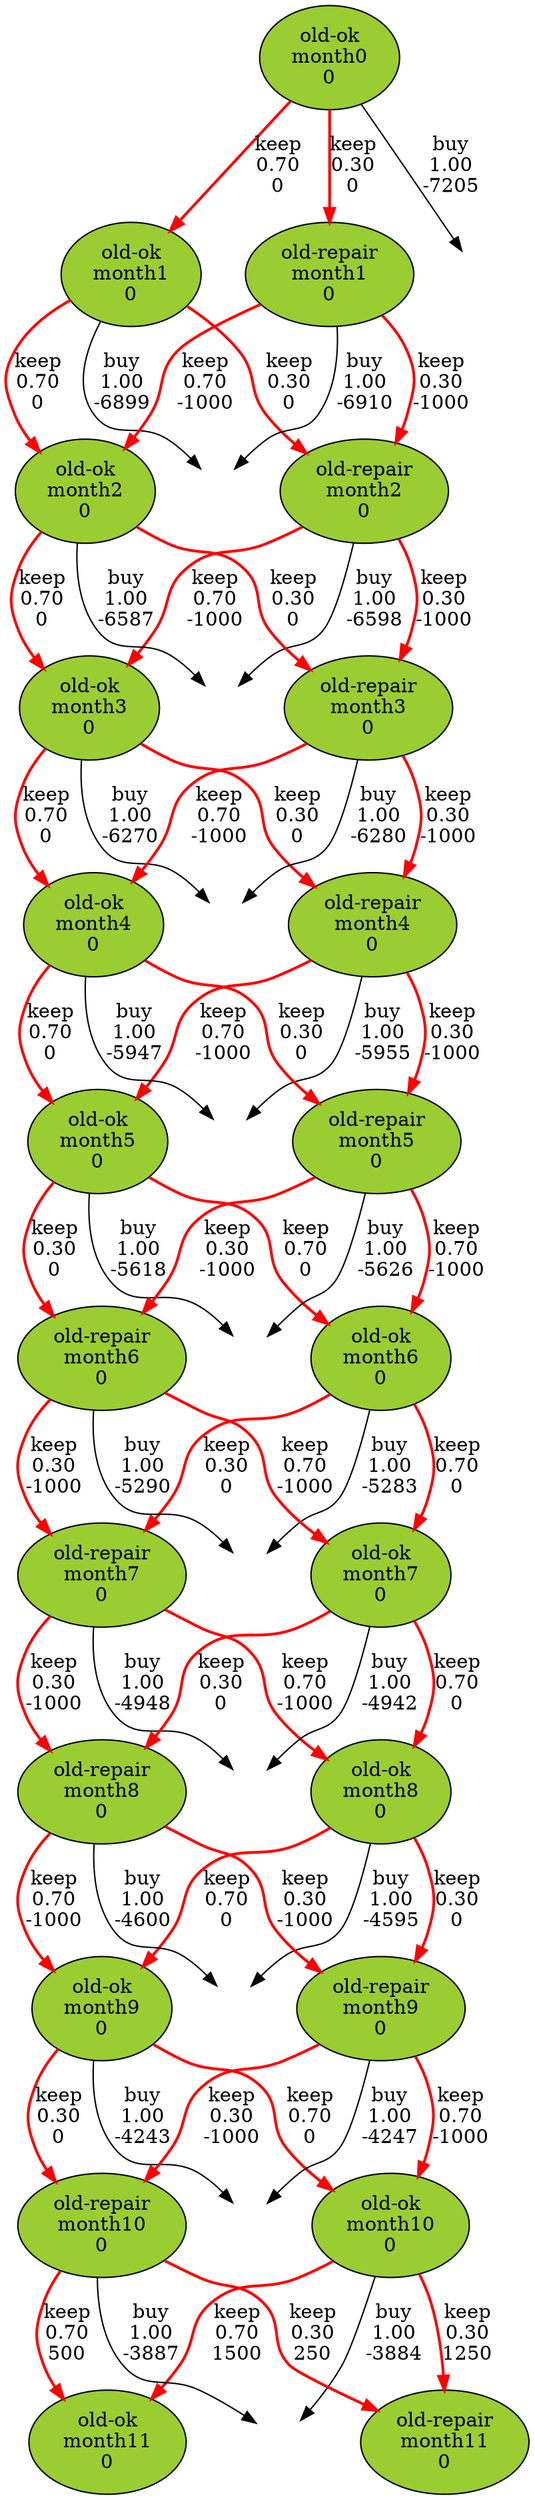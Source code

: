 digraph "Buy Car" {
  "old-repair month7" [label="old-repair\nmonth7\n0" fillcolor=yellowgreen style=filled];
  "old-repair month2" [label="old-repair\nmonth2\n0" fillcolor=yellowgreen style=filled];
  "old-ok month6" [label="old-ok\nmonth6\n0" fillcolor=yellowgreen style=filled];
  "old-repair month6" [label="old-repair\nmonth6\n0" fillcolor=yellowgreen style=filled];
  "old-ok month11" [label="old-ok\nmonth11\n0" fillcolor=yellowgreen style=filled];
  "old-ok month2" [label="old-ok\nmonth2\n0" fillcolor=yellowgreen style=filled];
  "old-repair month4" [label="old-repair\nmonth4\n0" fillcolor=yellowgreen style=filled];
  "old-repair month11" [label="old-repair\nmonth11\n0" fillcolor=yellowgreen style=filled];
  "old-ok month5" [label="old-ok\nmonth5\n0" fillcolor=yellowgreen style=filled];
  "old-repair month5" [label="old-repair\nmonth5\n0" fillcolor=yellowgreen style=filled];
  "old-ok month10" [label="old-ok\nmonth10\n0" fillcolor=yellowgreen style=filled];
  "old-ok month4" [label="old-ok\nmonth4\n0" fillcolor=yellowgreen style=filled];
  "old-repair month10" [label="old-repair\nmonth10\n0" fillcolor=yellowgreen style=filled];
  "old-ok month0" [label="old-ok\nmonth0\n0" fillcolor=yellowgreen style=filled];
  "old-ok month9" [label="old-ok\nmonth9\n0" fillcolor=yellowgreen style=filled];
  "old-ok month1" [label="old-ok\nmonth1\n0" fillcolor=yellowgreen style=filled];
  "old-repair month9" [label="old-repair\nmonth9\n0" fillcolor=yellowgreen style=filled];
  "old-ok month3" [label="old-ok\nmonth3\n0" fillcolor=yellowgreen style=filled];
  "old-repair month1" [label="old-repair\nmonth1\n0" fillcolor=yellowgreen style=filled];
  "old-repair month3" [label="old-repair\nmonth3\n0" fillcolor=yellowgreen style=filled];
  "old-ok month8" [label="old-ok\nmonth8\n0" fillcolor=yellowgreen style=filled];
  "old-repair month8" [label="old-repair\nmonth8\n0" fillcolor=yellowgreen style=filled];
  "old-ok month7" [label="old-ok\nmonth7\n0" fillcolor=yellowgreen style=filled];
  "old-repair month7" -> "old-ok month8" [color=red style=bold  label = "keep\n0.70\n-1000"];
  "old-repair month7" -> "old-repair month8" [color=red style=bold  label = "keep\n0.30\n-1000"];
  "old-repair month7" -> "new month8" [ label = "buy\n1.00\n-4948"];
  "new month8" [label="a" style=invis];
  "old-repair month2" -> "old-ok month3" [color=red style=bold  label = "keep\n0.70\n-1000"];
  "old-repair month2" -> "old-repair month3" [color=red style=bold  label = "keep\n0.30\n-1000"];
  "old-repair month2" -> "new month3" [ label = "buy\n1.00\n-6598"];
  "new month3" [label="a" style=invis];
  "old-ok month6" -> "old-ok month7" [color=red style=bold  label = "keep\n0.70\n0"];
  "old-ok month6" -> "old-repair month7" [color=red style=bold  label = "keep\n0.30\n0"];
  "old-ok month6" -> "new month7" [ label = "buy\n1.00\n-5283"];
  "new month7" [label="a" style=invis];
  "old-repair month6" -> "old-ok month7" [color=red style=bold  label = "keep\n0.70\n-1000"];
  "old-repair month6" -> "old-repair month7" [color=red style=bold  label = "keep\n0.30\n-1000"];
  "old-repair month6" -> "new month7" [ label = "buy\n1.00\n-5290"];
  "new month7" [label="a" style=invis];
  { rank=max; "old-ok month11"; }
  "old-ok month2" -> "old-ok month3" [color=red style=bold  label = "keep\n0.70\n0"];
  "old-ok month2" -> "old-repair month3" [color=red style=bold  label = "keep\n0.30\n0"];
  "old-ok month2" -> "new month3" [ label = "buy\n1.00\n-6587"];
  "new month3" [label="a" style=invis];
  "old-repair month4" -> "old-ok month5" [color=red style=bold  label = "keep\n0.70\n-1000"];
  "old-repair month4" -> "old-repair month5" [color=red style=bold  label = "keep\n0.30\n-1000"];
  "old-repair month4" -> "new month5" [ label = "buy\n1.00\n-5955"];
  "new month5" [label="a" style=invis];
  { rank=max; "old-repair month11"; }
  "old-ok month5" -> "old-ok month6" [color=red style=bold  label = "keep\n0.70\n0"];
  "old-ok month5" -> "old-repair month6" [color=red style=bold  label = "keep\n0.30\n0"];
  "old-ok month5" -> "new month6" [ label = "buy\n1.00\n-5618"];
  "new month6" [label="a" style=invis];
  "old-repair month5" -> "old-ok month6" [color=red style=bold  label = "keep\n0.70\n-1000"];
  "old-repair month5" -> "old-repair month6" [color=red style=bold  label = "keep\n0.30\n-1000"];
  "old-repair month5" -> "new month6" [ label = "buy\n1.00\n-5626"];
  "new month6" [label="a" style=invis];
  "old-ok month10" -> "old-ok month11" [color=red style=bold  label = "keep\n0.70\n1500"];
  "old-ok month10" -> "old-repair month11" [color=red style=bold  label = "keep\n0.30\n1250"];
  "old-ok month10" -> "new month11" [ label = "buy\n1.00\n-3884"];
  "new month11" [label="a" style=invis];
  "old-ok month4" -> "old-ok month5" [color=red style=bold  label = "keep\n0.70\n0"];
  "old-ok month4" -> "old-repair month5" [color=red style=bold  label = "keep\n0.30\n0"];
  "old-ok month4" -> "new month5" [ label = "buy\n1.00\n-5947"];
  "new month5" [label="a" style=invis];
  "old-repair month10" -> "old-ok month11" [color=red style=bold  label = "keep\n0.70\n500"];
  "old-repair month10" -> "old-repair month11" [color=red style=bold  label = "keep\n0.30\n250"];
  "old-repair month10" -> "new month11" [ label = "buy\n1.00\n-3887"];
  "new month11" [label="a" style=invis];
  "old-ok month0" -> "old-ok month1" [color=red style=bold  label = "keep\n0.70\n0"];
  "old-ok month0" -> "old-repair month1" [color=red style=bold  label = "keep\n0.30\n0"];
  "old-ok month0" -> "new month1" [ label = "buy\n1.00\n-7205"];
  "new month1" [label="a" style=invis];
  "old-ok month9" -> "old-ok month10" [color=red style=bold  label = "keep\n0.70\n0"];
  "old-ok month9" -> "old-repair month10" [color=red style=bold  label = "keep\n0.30\n0"];
  "old-ok month9" -> "new month10" [ label = "buy\n1.00\n-4243"];
  "new month10" [label="a" style=invis];
  "old-ok month1" -> "old-ok month2" [color=red style=bold  label = "keep\n0.70\n0"];
  "old-ok month1" -> "old-repair month2" [color=red style=bold  label = "keep\n0.30\n0"];
  "old-ok month1" -> "new month2" [ label = "buy\n1.00\n-6899"];
  "new month2" [label="a" style=invis];
  "old-repair month9" -> "old-ok month10" [color=red style=bold  label = "keep\n0.70\n-1000"];
  "old-repair month9" -> "old-repair month10" [color=red style=bold  label = "keep\n0.30\n-1000"];
  "old-repair month9" -> "new month10" [ label = "buy\n1.00\n-4247"];
  "new month10" [label="a" style=invis];
  "old-ok month3" -> "old-ok month4" [color=red style=bold  label = "keep\n0.70\n0"];
  "old-ok month3" -> "old-repair month4" [color=red style=bold  label = "keep\n0.30\n0"];
  "old-ok month3" -> "new month4" [ label = "buy\n1.00\n-6270"];
  "new month4" [label="a" style=invis];
  "old-repair month1" -> "old-ok month2" [color=red style=bold  label = "keep\n0.70\n-1000"];
  "old-repair month1" -> "old-repair month2" [color=red style=bold  label = "keep\n0.30\n-1000"];
  "old-repair month1" -> "new month2" [ label = "buy\n1.00\n-6910"];
  "new month2" [label="a" style=invis];
  "old-repair month3" -> "old-ok month4" [color=red style=bold  label = "keep\n0.70\n-1000"];
  "old-repair month3" -> "old-repair month4" [color=red style=bold  label = "keep\n0.30\n-1000"];
  "old-repair month3" -> "new month4" [ label = "buy\n1.00\n-6280"];
  "new month4" [label="a" style=invis];
  "old-ok month8" -> "old-ok month9" [color=red style=bold  label = "keep\n0.70\n0"];
  "old-ok month8" -> "old-repair month9" [color=red style=bold  label = "keep\n0.30\n0"];
  "old-ok month8" -> "new month9" [ label = "buy\n1.00\n-4595"];
  "new month9" [label="a" style=invis];
  "old-repair month8" -> "old-ok month9" [color=red style=bold  label = "keep\n0.70\n-1000"];
  "old-repair month8" -> "old-repair month9" [color=red style=bold  label = "keep\n0.30\n-1000"];
  "old-repair month8" -> "new month9" [ label = "buy\n1.00\n-4600"];
  "new month9" [label="a" style=invis];
  "old-ok month7" -> "old-ok month8" [color=red style=bold  label = "keep\n0.70\n0"];
  "old-ok month7" -> "old-repair month8" [color=red style=bold  label = "keep\n0.30\n0"];
  "old-ok month7" -> "new month8" [ label = "buy\n1.00\n-4942"];
  "new month8" [label="a" style=invis];
}
